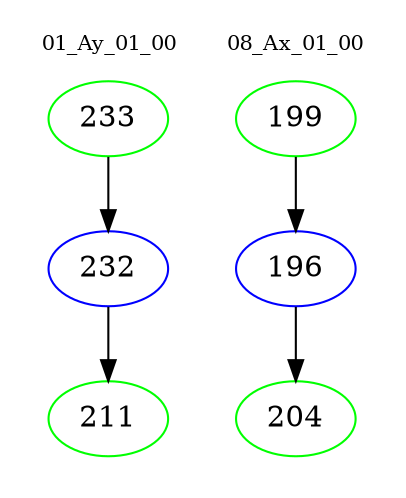 digraph{
subgraph cluster_0 {
color = white
label = "01_Ay_01_00";
fontsize=10;
T0_233 [label="233", color="green"]
T0_233 -> T0_232 [color="black"]
T0_232 [label="232", color="blue"]
T0_232 -> T0_211 [color="black"]
T0_211 [label="211", color="green"]
}
subgraph cluster_1 {
color = white
label = "08_Ax_01_00";
fontsize=10;
T1_199 [label="199", color="green"]
T1_199 -> T1_196 [color="black"]
T1_196 [label="196", color="blue"]
T1_196 -> T1_204 [color="black"]
T1_204 [label="204", color="green"]
}
}
